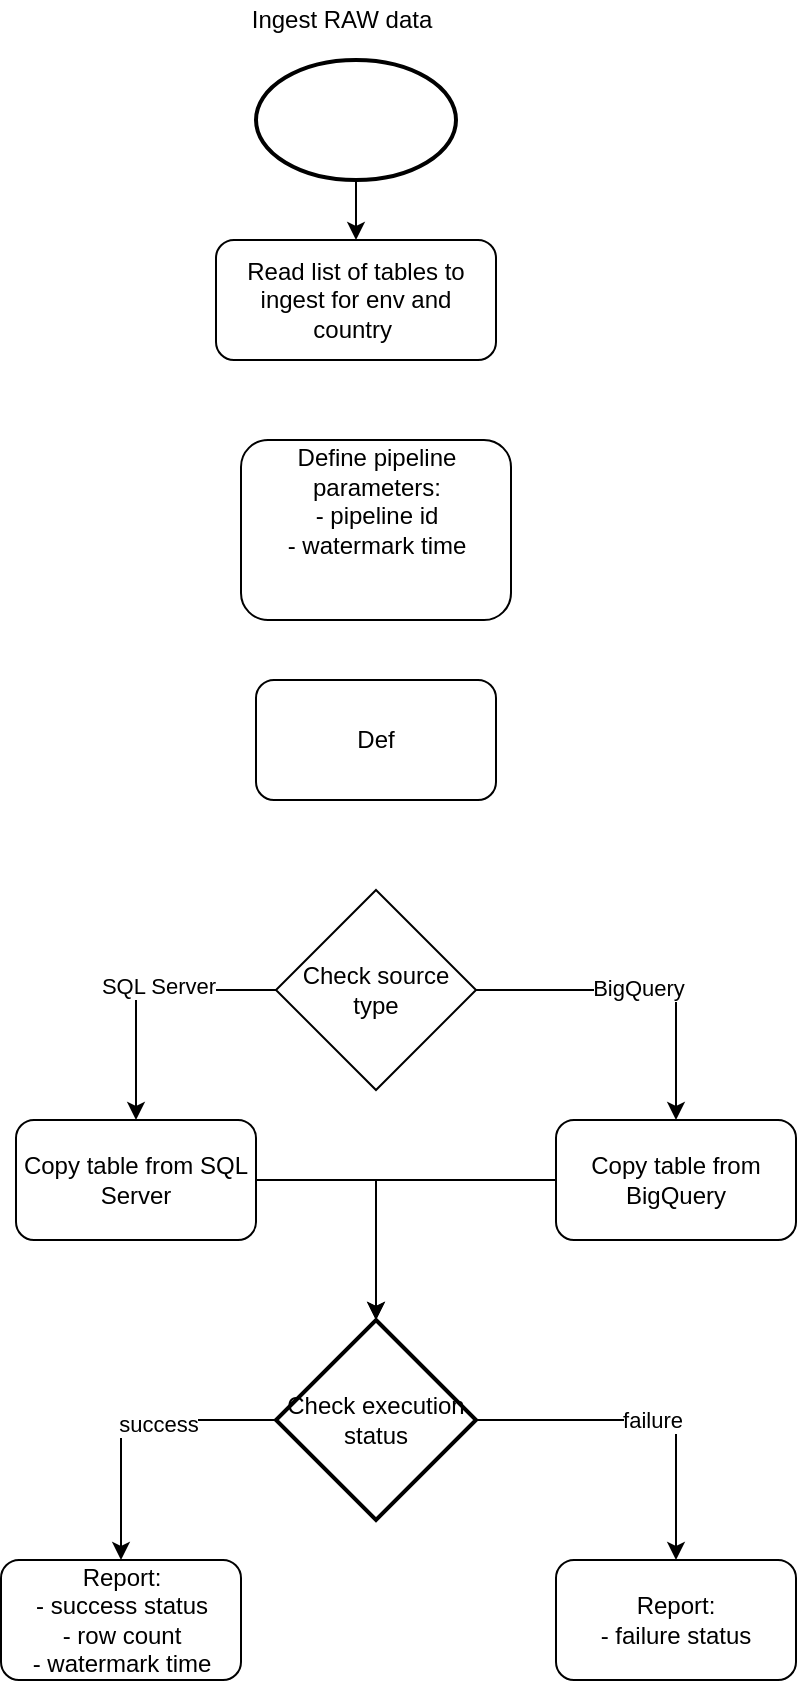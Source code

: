 <mxfile version="24.7.15">
  <diagram id="C5RBs43oDa-KdzZeNtuy" name="Page-1">
    <mxGraphModel dx="1050" dy="522" grid="1" gridSize="10" guides="1" tooltips="1" connect="1" arrows="1" fold="1" page="1" pageScale="1" pageWidth="827" pageHeight="1169" math="0" shadow="0">
      <root>
        <mxCell id="WIyWlLk6GJQsqaUBKTNV-0" />
        <mxCell id="WIyWlLk6GJQsqaUBKTNV-1" parent="WIyWlLk6GJQsqaUBKTNV-0" />
        <mxCell id="WIyWlLk6GJQsqaUBKTNV-3" value="Read list of tables to ingest for env and country&amp;nbsp;" style="rounded=1;whiteSpace=wrap;html=1;fontSize=12;glass=0;strokeWidth=1;shadow=0;" parent="WIyWlLk6GJQsqaUBKTNV-1" vertex="1">
          <mxGeometry x="150" y="160" width="140" height="60" as="geometry" />
        </mxCell>
        <mxCell id="A-B3xuJIqng0p3WssyE_-0" value="Define pipeline parameters:&lt;div&gt;- pipeline id&lt;/div&gt;&lt;div&gt;- watermark time&lt;/div&gt;&lt;div&gt;&lt;br&gt;&lt;div&gt;&lt;br&gt;&lt;/div&gt;&lt;/div&gt;" style="rounded=1;whiteSpace=wrap;html=1;" vertex="1" parent="WIyWlLk6GJQsqaUBKTNV-1">
          <mxGeometry x="162.5" y="260" width="135" height="90" as="geometry" />
        </mxCell>
        <mxCell id="A-B3xuJIqng0p3WssyE_-14" style="edgeStyle=orthogonalEdgeStyle;rounded=0;orthogonalLoop=1;jettySize=auto;html=1;" edge="1" parent="WIyWlLk6GJQsqaUBKTNV-1" source="A-B3xuJIqng0p3WssyE_-1" target="A-B3xuJIqng0p3WssyE_-13">
          <mxGeometry relative="1" as="geometry" />
        </mxCell>
        <mxCell id="A-B3xuJIqng0p3WssyE_-1" value="Copy table from SQL Server" style="rounded=1;whiteSpace=wrap;html=1;" vertex="1" parent="WIyWlLk6GJQsqaUBKTNV-1">
          <mxGeometry x="50" y="600" width="120" height="60" as="geometry" />
        </mxCell>
        <mxCell id="A-B3xuJIqng0p3WssyE_-15" style="edgeStyle=orthogonalEdgeStyle;rounded=0;orthogonalLoop=1;jettySize=auto;html=1;" edge="1" parent="WIyWlLk6GJQsqaUBKTNV-1" source="A-B3xuJIqng0p3WssyE_-2" target="A-B3xuJIqng0p3WssyE_-13">
          <mxGeometry relative="1" as="geometry" />
        </mxCell>
        <mxCell id="A-B3xuJIqng0p3WssyE_-2" value="Copy table from BigQuery" style="rounded=1;whiteSpace=wrap;html=1;" vertex="1" parent="WIyWlLk6GJQsqaUBKTNV-1">
          <mxGeometry x="320" y="600" width="120" height="60" as="geometry" />
        </mxCell>
        <mxCell id="A-B3xuJIqng0p3WssyE_-4" style="edgeStyle=orthogonalEdgeStyle;rounded=0;orthogonalLoop=1;jettySize=auto;html=1;" edge="1" parent="WIyWlLk6GJQsqaUBKTNV-1" source="A-B3xuJIqng0p3WssyE_-3" target="A-B3xuJIqng0p3WssyE_-1">
          <mxGeometry relative="1" as="geometry">
            <mxPoint x="103" y="370" as="targetPoint" />
          </mxGeometry>
        </mxCell>
        <mxCell id="A-B3xuJIqng0p3WssyE_-5" value="SQL Server" style="edgeLabel;html=1;align=center;verticalAlign=middle;resizable=0;points=[];" vertex="1" connectable="0" parent="A-B3xuJIqng0p3WssyE_-4">
          <mxGeometry x="-0.122" y="-2" relative="1" as="geometry">
            <mxPoint as="offset" />
          </mxGeometry>
        </mxCell>
        <mxCell id="A-B3xuJIqng0p3WssyE_-6" style="edgeStyle=orthogonalEdgeStyle;rounded=0;orthogonalLoop=1;jettySize=auto;html=1;" edge="1" parent="WIyWlLk6GJQsqaUBKTNV-1" source="A-B3xuJIqng0p3WssyE_-3" target="A-B3xuJIqng0p3WssyE_-2">
          <mxGeometry relative="1" as="geometry">
            <mxPoint x="357" y="380" as="targetPoint" />
          </mxGeometry>
        </mxCell>
        <mxCell id="A-B3xuJIqng0p3WssyE_-7" value="BigQuery" style="edgeLabel;html=1;align=center;verticalAlign=middle;resizable=0;points=[];" vertex="1" connectable="0" parent="A-B3xuJIqng0p3WssyE_-6">
          <mxGeometry x="-0.017" y="1" relative="1" as="geometry">
            <mxPoint as="offset" />
          </mxGeometry>
        </mxCell>
        <mxCell id="A-B3xuJIqng0p3WssyE_-3" value="Check source type" style="rhombus;whiteSpace=wrap;html=1;" vertex="1" parent="WIyWlLk6GJQsqaUBKTNV-1">
          <mxGeometry x="180" y="485" width="100" height="100" as="geometry" />
        </mxCell>
        <mxCell id="A-B3xuJIqng0p3WssyE_-9" value="Def" style="rounded=1;whiteSpace=wrap;html=1;" vertex="1" parent="WIyWlLk6GJQsqaUBKTNV-1">
          <mxGeometry x="170" y="380" width="120" height="60" as="geometry" />
        </mxCell>
        <mxCell id="A-B3xuJIqng0p3WssyE_-17" style="edgeStyle=orthogonalEdgeStyle;rounded=0;orthogonalLoop=1;jettySize=auto;html=1;" edge="1" parent="WIyWlLk6GJQsqaUBKTNV-1" source="A-B3xuJIqng0p3WssyE_-13" target="A-B3xuJIqng0p3WssyE_-16">
          <mxGeometry relative="1" as="geometry" />
        </mxCell>
        <mxCell id="A-B3xuJIqng0p3WssyE_-18" value="success" style="edgeLabel;html=1;align=center;verticalAlign=middle;resizable=0;points=[];" vertex="1" connectable="0" parent="A-B3xuJIqng0p3WssyE_-17">
          <mxGeometry x="-0.197" y="2" relative="1" as="geometry">
            <mxPoint as="offset" />
          </mxGeometry>
        </mxCell>
        <mxCell id="A-B3xuJIqng0p3WssyE_-20" style="edgeStyle=orthogonalEdgeStyle;rounded=0;orthogonalLoop=1;jettySize=auto;html=1;" edge="1" parent="WIyWlLk6GJQsqaUBKTNV-1" source="A-B3xuJIqng0p3WssyE_-13" target="A-B3xuJIqng0p3WssyE_-19">
          <mxGeometry relative="1" as="geometry" />
        </mxCell>
        <mxCell id="A-B3xuJIqng0p3WssyE_-21" value="failure" style="edgeLabel;html=1;align=center;verticalAlign=middle;resizable=0;points=[];" vertex="1" connectable="0" parent="A-B3xuJIqng0p3WssyE_-20">
          <mxGeometry x="0.033" relative="1" as="geometry">
            <mxPoint as="offset" />
          </mxGeometry>
        </mxCell>
        <mxCell id="A-B3xuJIqng0p3WssyE_-13" value="Check execution status" style="strokeWidth=2;html=1;shape=mxgraph.flowchart.decision;whiteSpace=wrap;" vertex="1" parent="WIyWlLk6GJQsqaUBKTNV-1">
          <mxGeometry x="180" y="700" width="100" height="100" as="geometry" />
        </mxCell>
        <mxCell id="A-B3xuJIqng0p3WssyE_-16" value="Report:&lt;div&gt;- success status&lt;/div&gt;&lt;div&gt;- row count&lt;/div&gt;&lt;div&gt;&lt;span style=&quot;background-color: initial;&quot;&gt;- watermark time&lt;/span&gt;&lt;/div&gt;" style="rounded=1;whiteSpace=wrap;html=1;" vertex="1" parent="WIyWlLk6GJQsqaUBKTNV-1">
          <mxGeometry x="42.5" y="820" width="120" height="60" as="geometry" />
        </mxCell>
        <mxCell id="A-B3xuJIqng0p3WssyE_-19" value="Report:&lt;div&gt;- failure status&lt;/div&gt;" style="rounded=1;whiteSpace=wrap;html=1;" vertex="1" parent="WIyWlLk6GJQsqaUBKTNV-1">
          <mxGeometry x="320" y="820" width="120" height="60" as="geometry" />
        </mxCell>
        <mxCell id="A-B3xuJIqng0p3WssyE_-23" value="Ingest RAW data" style="text;html=1;align=center;verticalAlign=middle;whiteSpace=wrap;rounded=0;" vertex="1" parent="WIyWlLk6GJQsqaUBKTNV-1">
          <mxGeometry x="157.5" y="40" width="110" height="20" as="geometry" />
        </mxCell>
        <mxCell id="A-B3xuJIqng0p3WssyE_-25" style="edgeStyle=orthogonalEdgeStyle;rounded=0;orthogonalLoop=1;jettySize=auto;html=1;" edge="1" parent="WIyWlLk6GJQsqaUBKTNV-1" source="A-B3xuJIqng0p3WssyE_-24" target="WIyWlLk6GJQsqaUBKTNV-3">
          <mxGeometry relative="1" as="geometry" />
        </mxCell>
        <mxCell id="A-B3xuJIqng0p3WssyE_-24" value="" style="strokeWidth=2;html=1;shape=mxgraph.flowchart.start_1;whiteSpace=wrap;" vertex="1" parent="WIyWlLk6GJQsqaUBKTNV-1">
          <mxGeometry x="170" y="70" width="100" height="60" as="geometry" />
        </mxCell>
      </root>
    </mxGraphModel>
  </diagram>
</mxfile>
